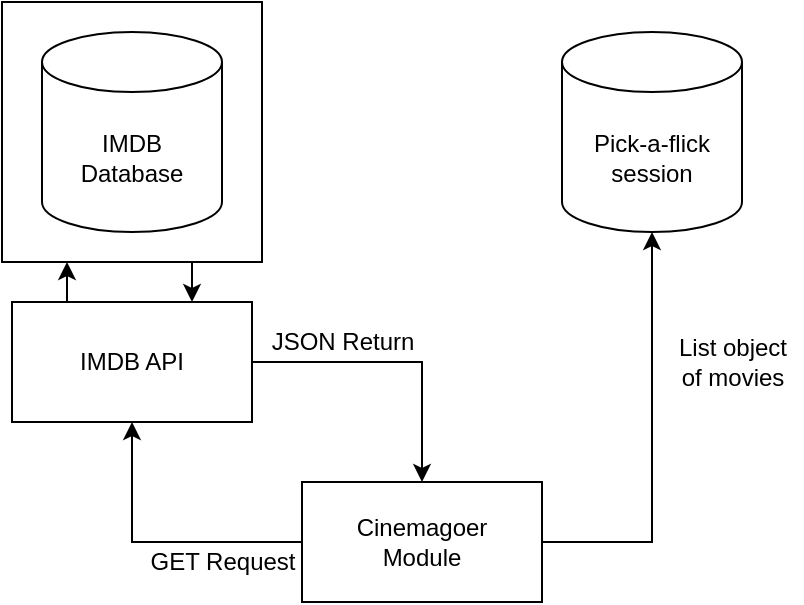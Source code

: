<mxfile version="16.5.1" type="device"><diagram id="LnQEx6pDJFshfV3e0MxI" name="Page-1"><mxGraphModel dx="725" dy="581" grid="1" gridSize="10" guides="1" tooltips="1" connect="1" arrows="1" fold="1" page="1" pageScale="1" pageWidth="850" pageHeight="1100" math="0" shadow="0"><root><mxCell id="0"/><mxCell id="1" parent="0"/><mxCell id="IVEUqkT9WAUwbQ_FTx3q-7" style="edgeStyle=orthogonalEdgeStyle;rounded=0;orthogonalLoop=1;jettySize=auto;html=1;exitX=0.75;exitY=1;exitDx=0;exitDy=0;entryX=0.75;entryY=0;entryDx=0;entryDy=0;" edge="1" parent="1" source="IVEUqkT9WAUwbQ_FTx3q-5" target="IVEUqkT9WAUwbQ_FTx3q-4"><mxGeometry relative="1" as="geometry"/></mxCell><mxCell id="IVEUqkT9WAUwbQ_FTx3q-5" value="" style="whiteSpace=wrap;html=1;aspect=fixed;" vertex="1" parent="1"><mxGeometry x="240" y="120" width="130" height="130" as="geometry"/></mxCell><mxCell id="IVEUqkT9WAUwbQ_FTx3q-2" value="IMDB&lt;br&gt;Database" style="shape=cylinder3;whiteSpace=wrap;html=1;boundedLbl=1;backgroundOutline=1;size=15;" vertex="1" parent="1"><mxGeometry x="260" y="135" width="90" height="100" as="geometry"/></mxCell><mxCell id="IVEUqkT9WAUwbQ_FTx3q-6" style="edgeStyle=orthogonalEdgeStyle;rounded=0;orthogonalLoop=1;jettySize=auto;html=1;exitX=0.25;exitY=0;exitDx=0;exitDy=0;entryX=0.25;entryY=1;entryDx=0;entryDy=0;" edge="1" parent="1" source="IVEUqkT9WAUwbQ_FTx3q-4" target="IVEUqkT9WAUwbQ_FTx3q-5"><mxGeometry relative="1" as="geometry"/></mxCell><mxCell id="IVEUqkT9WAUwbQ_FTx3q-19" style="edgeStyle=orthogonalEdgeStyle;rounded=0;orthogonalLoop=1;jettySize=auto;html=1;exitX=1;exitY=0.5;exitDx=0;exitDy=0;entryX=0.5;entryY=0;entryDx=0;entryDy=0;" edge="1" parent="1" source="IVEUqkT9WAUwbQ_FTx3q-4" target="IVEUqkT9WAUwbQ_FTx3q-16"><mxGeometry relative="1" as="geometry"/></mxCell><mxCell id="IVEUqkT9WAUwbQ_FTx3q-4" value="IMDB API" style="rounded=0;whiteSpace=wrap;html=1;" vertex="1" parent="1"><mxGeometry x="245" y="270" width="120" height="60" as="geometry"/></mxCell><mxCell id="IVEUqkT9WAUwbQ_FTx3q-14" value="Pick-a-flick session" style="shape=cylinder3;whiteSpace=wrap;html=1;boundedLbl=1;backgroundOutline=1;size=15;" vertex="1" parent="1"><mxGeometry x="520" y="135" width="90" height="100" as="geometry"/></mxCell><mxCell id="IVEUqkT9WAUwbQ_FTx3q-17" style="edgeStyle=orthogonalEdgeStyle;rounded=0;orthogonalLoop=1;jettySize=auto;html=1;exitX=0;exitY=0.5;exitDx=0;exitDy=0;entryX=0.5;entryY=1;entryDx=0;entryDy=0;" edge="1" parent="1" source="IVEUqkT9WAUwbQ_FTx3q-16" target="IVEUqkT9WAUwbQ_FTx3q-4"><mxGeometry relative="1" as="geometry"/></mxCell><mxCell id="IVEUqkT9WAUwbQ_FTx3q-21" style="edgeStyle=orthogonalEdgeStyle;rounded=0;orthogonalLoop=1;jettySize=auto;html=1;exitX=1;exitY=0.5;exitDx=0;exitDy=0;entryX=0.5;entryY=1;entryDx=0;entryDy=0;entryPerimeter=0;" edge="1" parent="1" source="IVEUqkT9WAUwbQ_FTx3q-16" target="IVEUqkT9WAUwbQ_FTx3q-14"><mxGeometry relative="1" as="geometry"/></mxCell><mxCell id="IVEUqkT9WAUwbQ_FTx3q-16" value="Cinemagoer&lt;br&gt;Module" style="rounded=0;whiteSpace=wrap;html=1;" vertex="1" parent="1"><mxGeometry x="390" y="360" width="120" height="60" as="geometry"/></mxCell><mxCell id="IVEUqkT9WAUwbQ_FTx3q-18" value="GET Request" style="text;html=1;align=center;verticalAlign=middle;resizable=0;points=[];autosize=1;strokeColor=none;fillColor=none;" vertex="1" parent="1"><mxGeometry x="305" y="390" width="90" height="20" as="geometry"/></mxCell><mxCell id="IVEUqkT9WAUwbQ_FTx3q-20" value="JSON Return" style="text;html=1;align=center;verticalAlign=middle;resizable=0;points=[];autosize=1;strokeColor=none;fillColor=none;" vertex="1" parent="1"><mxGeometry x="365" y="280" width="90" height="20" as="geometry"/></mxCell><mxCell id="IVEUqkT9WAUwbQ_FTx3q-22" value="List object&lt;br&gt;of movies" style="text;html=1;align=center;verticalAlign=middle;resizable=0;points=[];autosize=1;strokeColor=none;fillColor=none;" vertex="1" parent="1"><mxGeometry x="570" y="285" width="70" height="30" as="geometry"/></mxCell></root></mxGraphModel></diagram></mxfile>